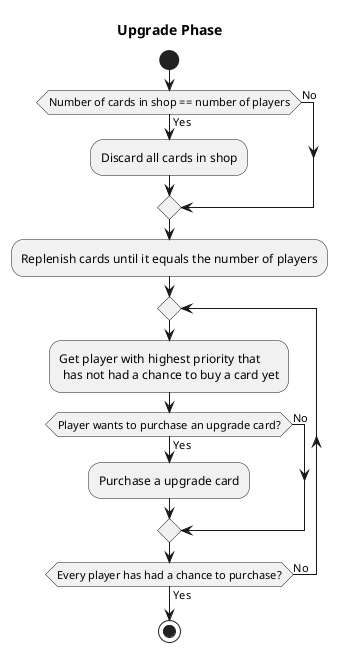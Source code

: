 @startuml
'https://plantuml.com/activity-diagram-beta

title Upgrade Phase

start
if (Number of cards in shop == number of players) then (Yes)
    :Discard all cards in shop;
else (No)
endif

:Replenish cards until it equals the number of players;

repeat

:Get player with highest priority that \n has not had a chance to buy a card yet;

if (Player wants to purchase an upgrade card?) then (Yes)
    :Purchase a upgrade card;
else (No)
endif

repeat while (Every player has had a chance to purchase?) is (No) not (Yes)

stop

@enduml
